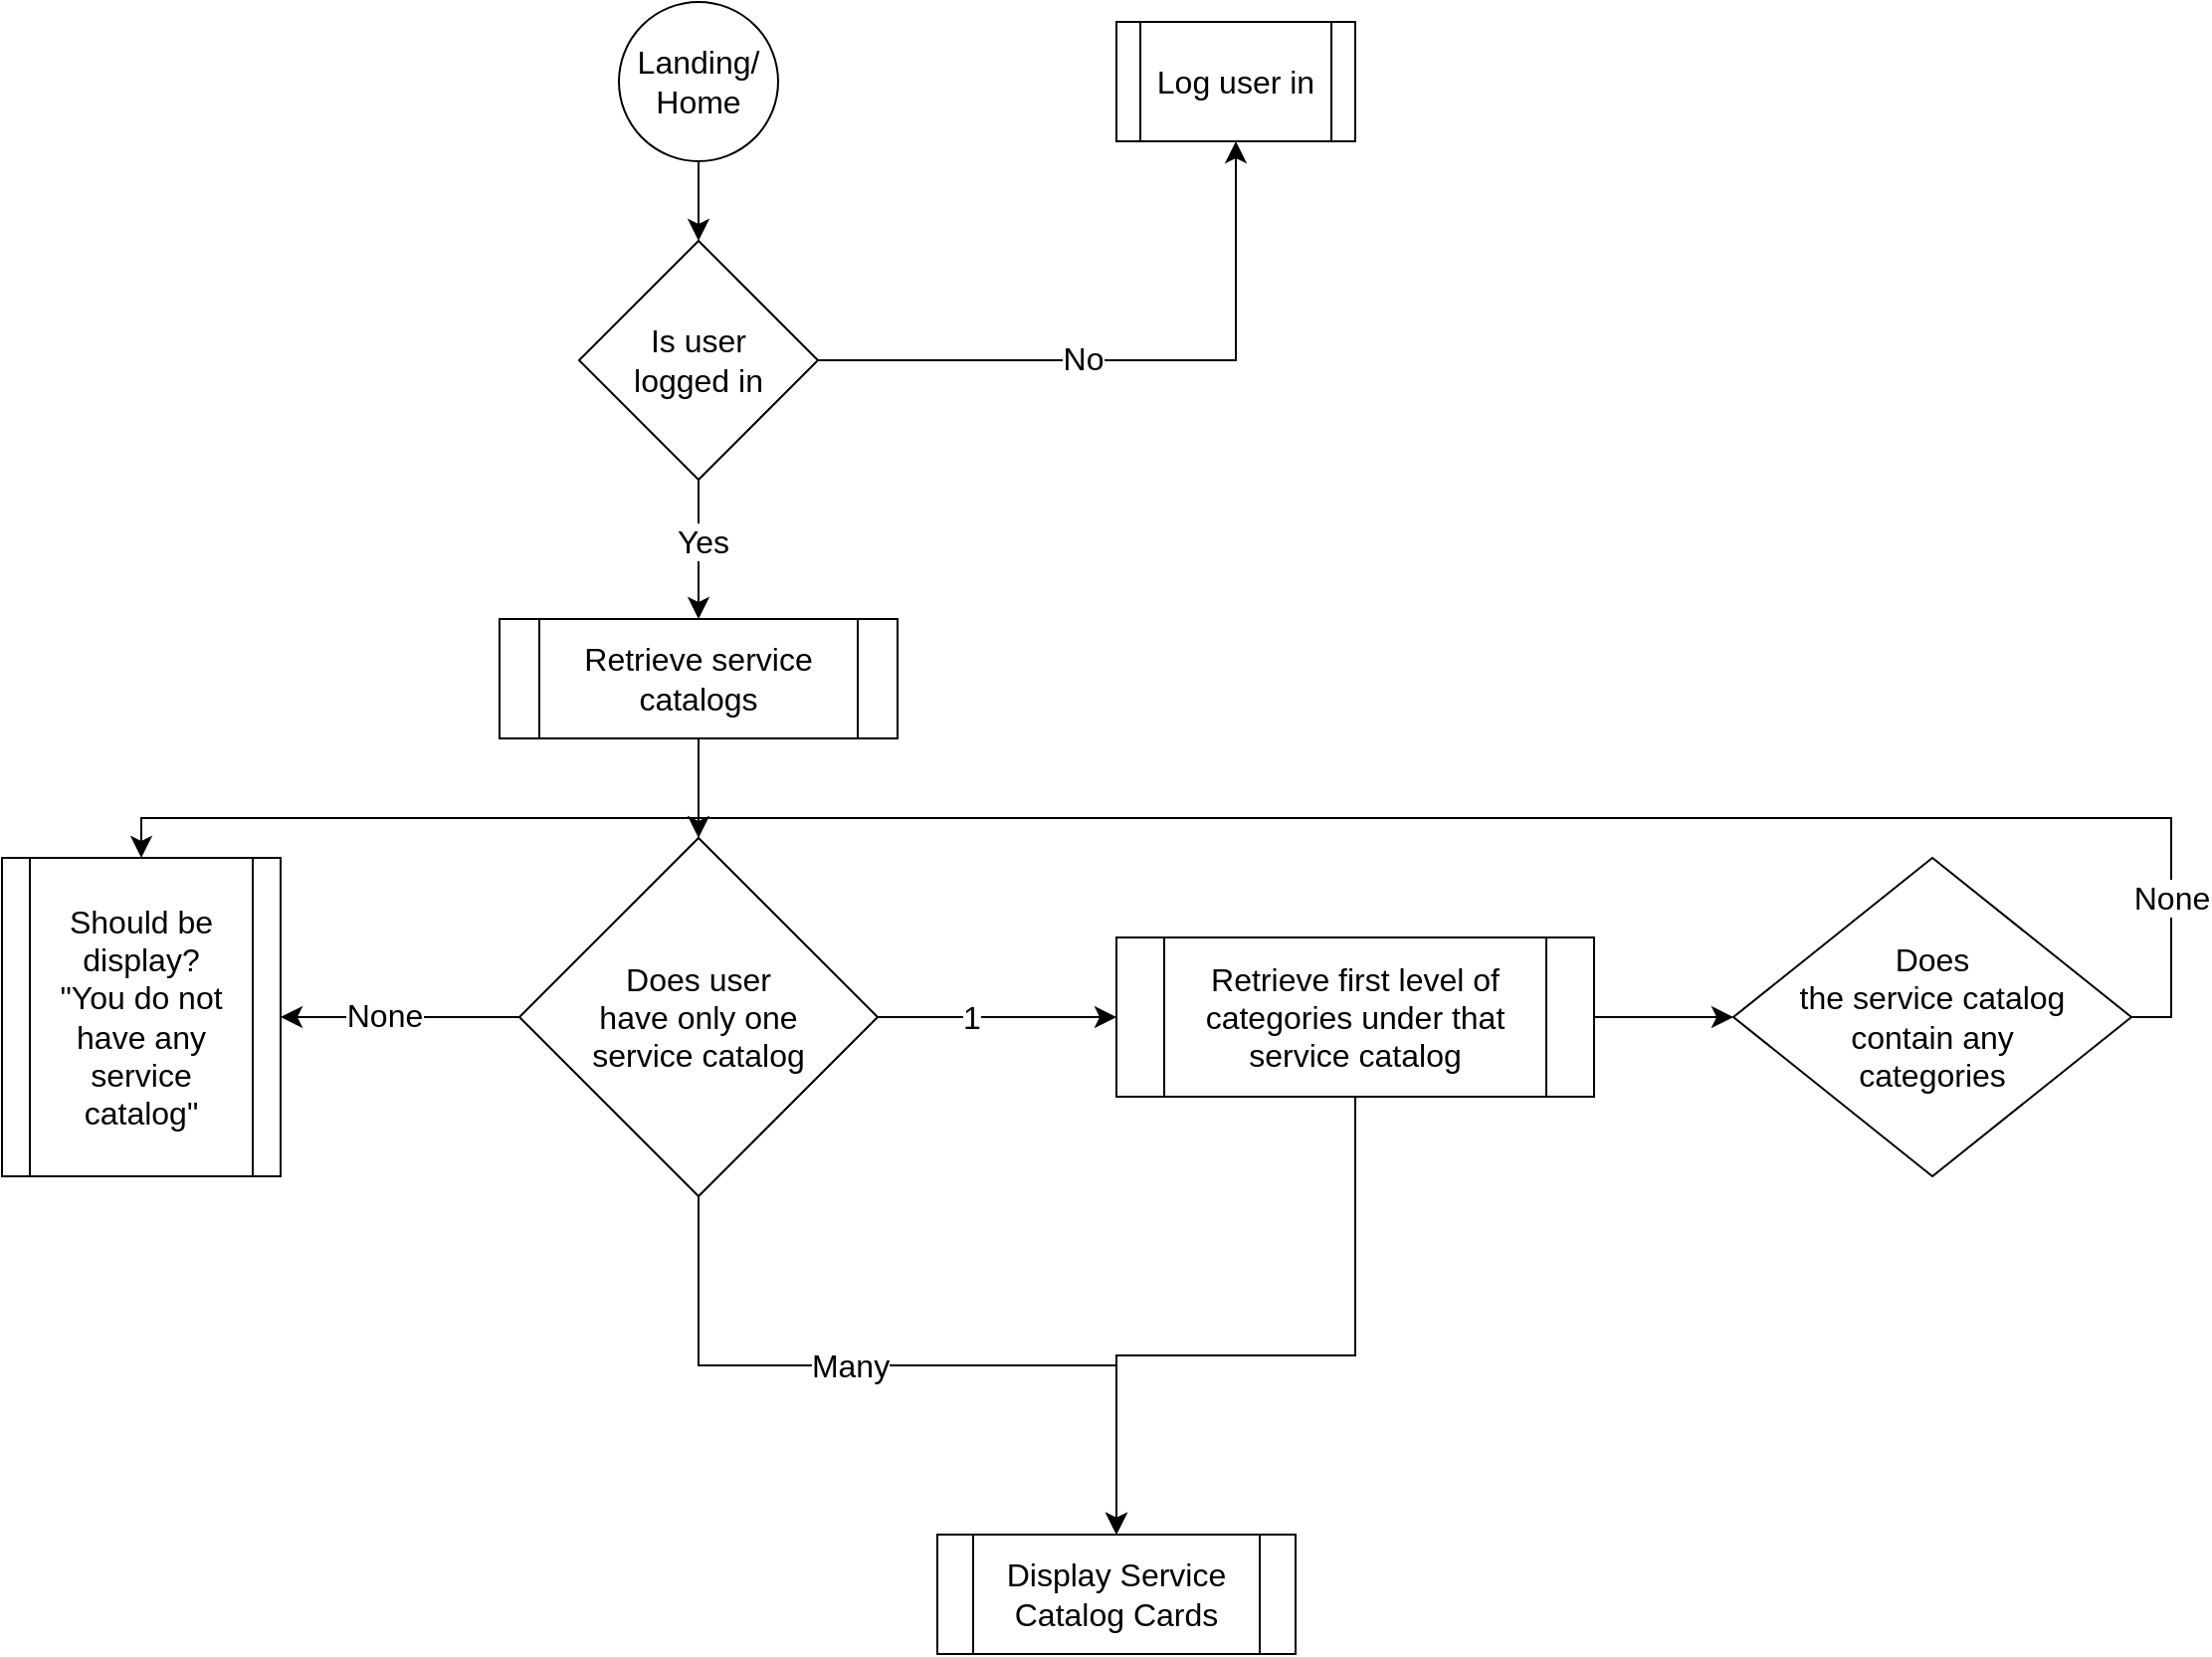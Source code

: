 <mxfile version="21.7.5" type="device">
  <diagram id="C5RBs43oDa-KdzZeNtuy" name="Service catalog">
    <mxGraphModel dx="1434" dy="886" grid="1" gridSize="10" guides="1" tooltips="1" connect="1" arrows="1" fold="1" page="0" pageScale="1" pageWidth="827" pageHeight="1169" math="0" shadow="0">
      <root>
        <mxCell id="WIyWlLk6GJQsqaUBKTNV-0" />
        <mxCell id="WIyWlLk6GJQsqaUBKTNV-1" parent="WIyWlLk6GJQsqaUBKTNV-0" />
        <mxCell id="xgMd-r7XzJL5BxvF1ZXr-2" style="edgeStyle=none;curved=1;rounded=0;orthogonalLoop=1;jettySize=auto;html=1;exitX=0.5;exitY=1;exitDx=0;exitDy=0;entryX=0.5;entryY=0;entryDx=0;entryDy=0;fontSize=12;startSize=8;endSize=8;" parent="WIyWlLk6GJQsqaUBKTNV-1" source="xgMd-r7XzJL5BxvF1ZXr-0" target="xgMd-r7XzJL5BxvF1ZXr-1" edge="1">
          <mxGeometry relative="1" as="geometry" />
        </mxCell>
        <mxCell id="xgMd-r7XzJL5BxvF1ZXr-0" value="Landing/&lt;br&gt;Home" style="ellipse;whiteSpace=wrap;html=1;aspect=fixed;fontSize=16;" parent="WIyWlLk6GJQsqaUBKTNV-1" vertex="1">
          <mxGeometry x="510" y="100" width="80" height="80" as="geometry" />
        </mxCell>
        <mxCell id="xgMd-r7XzJL5BxvF1ZXr-4" style="edgeStyle=orthogonalEdgeStyle;rounded=0;orthogonalLoop=1;jettySize=auto;html=1;exitX=1;exitY=0.5;exitDx=0;exitDy=0;entryX=0.5;entryY=1;entryDx=0;entryDy=0;fontSize=12;startSize=8;endSize=8;" parent="WIyWlLk6GJQsqaUBKTNV-1" source="xgMd-r7XzJL5BxvF1ZXr-1" target="xgMd-r7XzJL5BxvF1ZXr-3" edge="1">
          <mxGeometry relative="1" as="geometry" />
        </mxCell>
        <mxCell id="xgMd-r7XzJL5BxvF1ZXr-5" value="No" style="edgeLabel;html=1;align=center;verticalAlign=middle;resizable=0;points=[];fontSize=16;" parent="xgMd-r7XzJL5BxvF1ZXr-4" vertex="1" connectable="0">
          <mxGeometry x="-0.169" y="1" relative="1" as="geometry">
            <mxPoint as="offset" />
          </mxGeometry>
        </mxCell>
        <mxCell id="xgMd-r7XzJL5BxvF1ZXr-7" style="edgeStyle=none;curved=1;rounded=0;orthogonalLoop=1;jettySize=auto;html=1;exitX=0.5;exitY=1;exitDx=0;exitDy=0;entryX=0.5;entryY=0;entryDx=0;entryDy=0;fontSize=12;startSize=8;endSize=8;" parent="WIyWlLk6GJQsqaUBKTNV-1" source="xgMd-r7XzJL5BxvF1ZXr-1" target="xgMd-r7XzJL5BxvF1ZXr-6" edge="1">
          <mxGeometry relative="1" as="geometry" />
        </mxCell>
        <mxCell id="xgMd-r7XzJL5BxvF1ZXr-8" value="Yes" style="edgeLabel;html=1;align=center;verticalAlign=middle;resizable=0;points=[];fontSize=16;" parent="xgMd-r7XzJL5BxvF1ZXr-7" vertex="1" connectable="0">
          <mxGeometry x="-0.114" y="2" relative="1" as="geometry">
            <mxPoint as="offset" />
          </mxGeometry>
        </mxCell>
        <mxCell id="xgMd-r7XzJL5BxvF1ZXr-1" value="Is user&lt;br&gt;logged in" style="rhombus;whiteSpace=wrap;html=1;fontSize=16;" parent="WIyWlLk6GJQsqaUBKTNV-1" vertex="1">
          <mxGeometry x="490" y="220" width="120" height="120" as="geometry" />
        </mxCell>
        <mxCell id="xgMd-r7XzJL5BxvF1ZXr-3" value="Log user in" style="shape=process;whiteSpace=wrap;html=1;backgroundOutline=1;fontSize=16;" parent="WIyWlLk6GJQsqaUBKTNV-1" vertex="1">
          <mxGeometry x="760" y="110" width="120" height="60" as="geometry" />
        </mxCell>
        <mxCell id="xgMd-r7XzJL5BxvF1ZXr-10" style="edgeStyle=none;curved=1;rounded=0;orthogonalLoop=1;jettySize=auto;html=1;exitX=0.5;exitY=1;exitDx=0;exitDy=0;entryX=0.5;entryY=0;entryDx=0;entryDy=0;fontSize=12;startSize=8;endSize=8;" parent="WIyWlLk6GJQsqaUBKTNV-1" source="xgMd-r7XzJL5BxvF1ZXr-6" target="xgMd-r7XzJL5BxvF1ZXr-9" edge="1">
          <mxGeometry relative="1" as="geometry" />
        </mxCell>
        <mxCell id="xgMd-r7XzJL5BxvF1ZXr-6" value="Retrieve service catalogs" style="shape=process;whiteSpace=wrap;html=1;backgroundOutline=1;fontSize=16;" parent="WIyWlLk6GJQsqaUBKTNV-1" vertex="1">
          <mxGeometry x="450" y="410" width="200" height="60" as="geometry" />
        </mxCell>
        <mxCell id="xgMd-r7XzJL5BxvF1ZXr-13" style="edgeStyle=none;curved=1;rounded=0;orthogonalLoop=1;jettySize=auto;html=1;exitX=0;exitY=0.5;exitDx=0;exitDy=0;entryX=1;entryY=0.5;entryDx=0;entryDy=0;fontSize=12;startSize=8;endSize=8;" parent="WIyWlLk6GJQsqaUBKTNV-1" source="xgMd-r7XzJL5BxvF1ZXr-9" target="xgMd-r7XzJL5BxvF1ZXr-12" edge="1">
          <mxGeometry relative="1" as="geometry" />
        </mxCell>
        <mxCell id="xgMd-r7XzJL5BxvF1ZXr-14" value="None" style="edgeLabel;html=1;align=center;verticalAlign=middle;resizable=0;points=[];fontSize=16;" parent="xgMd-r7XzJL5BxvF1ZXr-13" vertex="1" connectable="0">
          <mxGeometry x="0.139" y="-1" relative="1" as="geometry">
            <mxPoint as="offset" />
          </mxGeometry>
        </mxCell>
        <mxCell id="xgMd-r7XzJL5BxvF1ZXr-16" style="edgeStyle=none;curved=1;rounded=0;orthogonalLoop=1;jettySize=auto;html=1;exitX=1;exitY=0.5;exitDx=0;exitDy=0;entryX=0;entryY=0.5;entryDx=0;entryDy=0;fontSize=12;startSize=8;endSize=8;" parent="WIyWlLk6GJQsqaUBKTNV-1" source="xgMd-r7XzJL5BxvF1ZXr-9" target="xgMd-r7XzJL5BxvF1ZXr-15" edge="1">
          <mxGeometry relative="1" as="geometry" />
        </mxCell>
        <mxCell id="xgMd-r7XzJL5BxvF1ZXr-17" value="1" style="edgeLabel;html=1;align=center;verticalAlign=middle;resizable=0;points=[];fontSize=16;" parent="xgMd-r7XzJL5BxvF1ZXr-16" vertex="1" connectable="0">
          <mxGeometry x="-0.217" relative="1" as="geometry">
            <mxPoint as="offset" />
          </mxGeometry>
        </mxCell>
        <mxCell id="xgMd-r7XzJL5BxvF1ZXr-19" style="edgeStyle=orthogonalEdgeStyle;rounded=0;orthogonalLoop=1;jettySize=auto;html=1;exitX=0.5;exitY=1;exitDx=0;exitDy=0;entryX=0.5;entryY=0;entryDx=0;entryDy=0;fontSize=12;startSize=8;endSize=8;" parent="WIyWlLk6GJQsqaUBKTNV-1" source="xgMd-r7XzJL5BxvF1ZXr-9" target="xgMd-r7XzJL5BxvF1ZXr-18" edge="1">
          <mxGeometry relative="1" as="geometry" />
        </mxCell>
        <mxCell id="xgMd-r7XzJL5BxvF1ZXr-20" value="Many" style="edgeLabel;html=1;align=center;verticalAlign=middle;resizable=0;points=[];fontSize=16;" parent="xgMd-r7XzJL5BxvF1ZXr-19" vertex="1" connectable="0">
          <mxGeometry x="-0.156" relative="1" as="geometry">
            <mxPoint as="offset" />
          </mxGeometry>
        </mxCell>
        <mxCell id="xgMd-r7XzJL5BxvF1ZXr-9" value="Does&amp;nbsp;user&lt;br&gt;have only one&lt;br&gt;service catalog" style="rhombus;whiteSpace=wrap;html=1;fontSize=16;" parent="WIyWlLk6GJQsqaUBKTNV-1" vertex="1">
          <mxGeometry x="460" y="520" width="180" height="180" as="geometry" />
        </mxCell>
        <mxCell id="xgMd-r7XzJL5BxvF1ZXr-12" value="Should be display? &lt;br&gt;&quot;You do not have any service catalog&quot;" style="shape=process;whiteSpace=wrap;html=1;backgroundOutline=1;fontSize=16;" parent="WIyWlLk6GJQsqaUBKTNV-1" vertex="1">
          <mxGeometry x="200" y="530" width="140" height="160" as="geometry" />
        </mxCell>
        <mxCell id="xgMd-r7XzJL5BxvF1ZXr-22" style="edgeStyle=none;curved=1;rounded=0;orthogonalLoop=1;jettySize=auto;html=1;exitX=1;exitY=0.5;exitDx=0;exitDy=0;entryX=0;entryY=0.5;entryDx=0;entryDy=0;fontSize=12;startSize=8;endSize=8;" parent="WIyWlLk6GJQsqaUBKTNV-1" source="xgMd-r7XzJL5BxvF1ZXr-15" target="xgMd-r7XzJL5BxvF1ZXr-21" edge="1">
          <mxGeometry relative="1" as="geometry" />
        </mxCell>
        <mxCell id="xgMd-r7XzJL5BxvF1ZXr-27" style="edgeStyle=orthogonalEdgeStyle;rounded=0;orthogonalLoop=1;jettySize=auto;html=1;exitX=0.5;exitY=1;exitDx=0;exitDy=0;entryX=0.5;entryY=0;entryDx=0;entryDy=0;fontSize=12;startSize=8;endSize=8;" parent="WIyWlLk6GJQsqaUBKTNV-1" source="xgMd-r7XzJL5BxvF1ZXr-15" target="xgMd-r7XzJL5BxvF1ZXr-18" edge="1">
          <mxGeometry relative="1" as="geometry">
            <Array as="points">
              <mxPoint x="880" y="780" />
              <mxPoint x="760" y="780" />
            </Array>
          </mxGeometry>
        </mxCell>
        <mxCell id="xgMd-r7XzJL5BxvF1ZXr-15" value="Retrieve first level of categories under that service catalog" style="shape=process;whiteSpace=wrap;html=1;backgroundOutline=1;fontSize=16;" parent="WIyWlLk6GJQsqaUBKTNV-1" vertex="1">
          <mxGeometry x="760" y="570" width="240" height="80" as="geometry" />
        </mxCell>
        <mxCell id="xgMd-r7XzJL5BxvF1ZXr-18" value="Display Service Catalog Cards" style="shape=process;whiteSpace=wrap;html=1;backgroundOutline=1;fontSize=16;" parent="WIyWlLk6GJQsqaUBKTNV-1" vertex="1">
          <mxGeometry x="670" y="870" width="180" height="60" as="geometry" />
        </mxCell>
        <mxCell id="xgMd-r7XzJL5BxvF1ZXr-24" style="edgeStyle=orthogonalEdgeStyle;rounded=0;orthogonalLoop=1;jettySize=auto;html=1;exitX=1;exitY=0.5;exitDx=0;exitDy=0;entryX=0.5;entryY=0;entryDx=0;entryDy=0;fontSize=12;startSize=8;endSize=8;" parent="WIyWlLk6GJQsqaUBKTNV-1" source="xgMd-r7XzJL5BxvF1ZXr-21" target="xgMd-r7XzJL5BxvF1ZXr-12" edge="1">
          <mxGeometry relative="1" as="geometry">
            <Array as="points">
              <mxPoint x="1290" y="610" />
              <mxPoint x="1290" y="510" />
              <mxPoint x="270" y="510" />
            </Array>
          </mxGeometry>
        </mxCell>
        <mxCell id="xgMd-r7XzJL5BxvF1ZXr-25" value="None" style="edgeLabel;html=1;align=center;verticalAlign=middle;resizable=0;points=[];fontSize=16;" parent="xgMd-r7XzJL5BxvF1ZXr-24" vertex="1" connectable="0">
          <mxGeometry x="0.11" y="3" relative="1" as="geometry">
            <mxPoint x="524" y="37" as="offset" />
          </mxGeometry>
        </mxCell>
        <mxCell id="xgMd-r7XzJL5BxvF1ZXr-21" value="Does &lt;br&gt;the service catalog &lt;br&gt;contain any&lt;br&gt;categories" style="rhombus;whiteSpace=wrap;html=1;fontSize=16;" parent="WIyWlLk6GJQsqaUBKTNV-1" vertex="1">
          <mxGeometry x="1070" y="530" width="200" height="160" as="geometry" />
        </mxCell>
      </root>
    </mxGraphModel>
  </diagram>
</mxfile>
